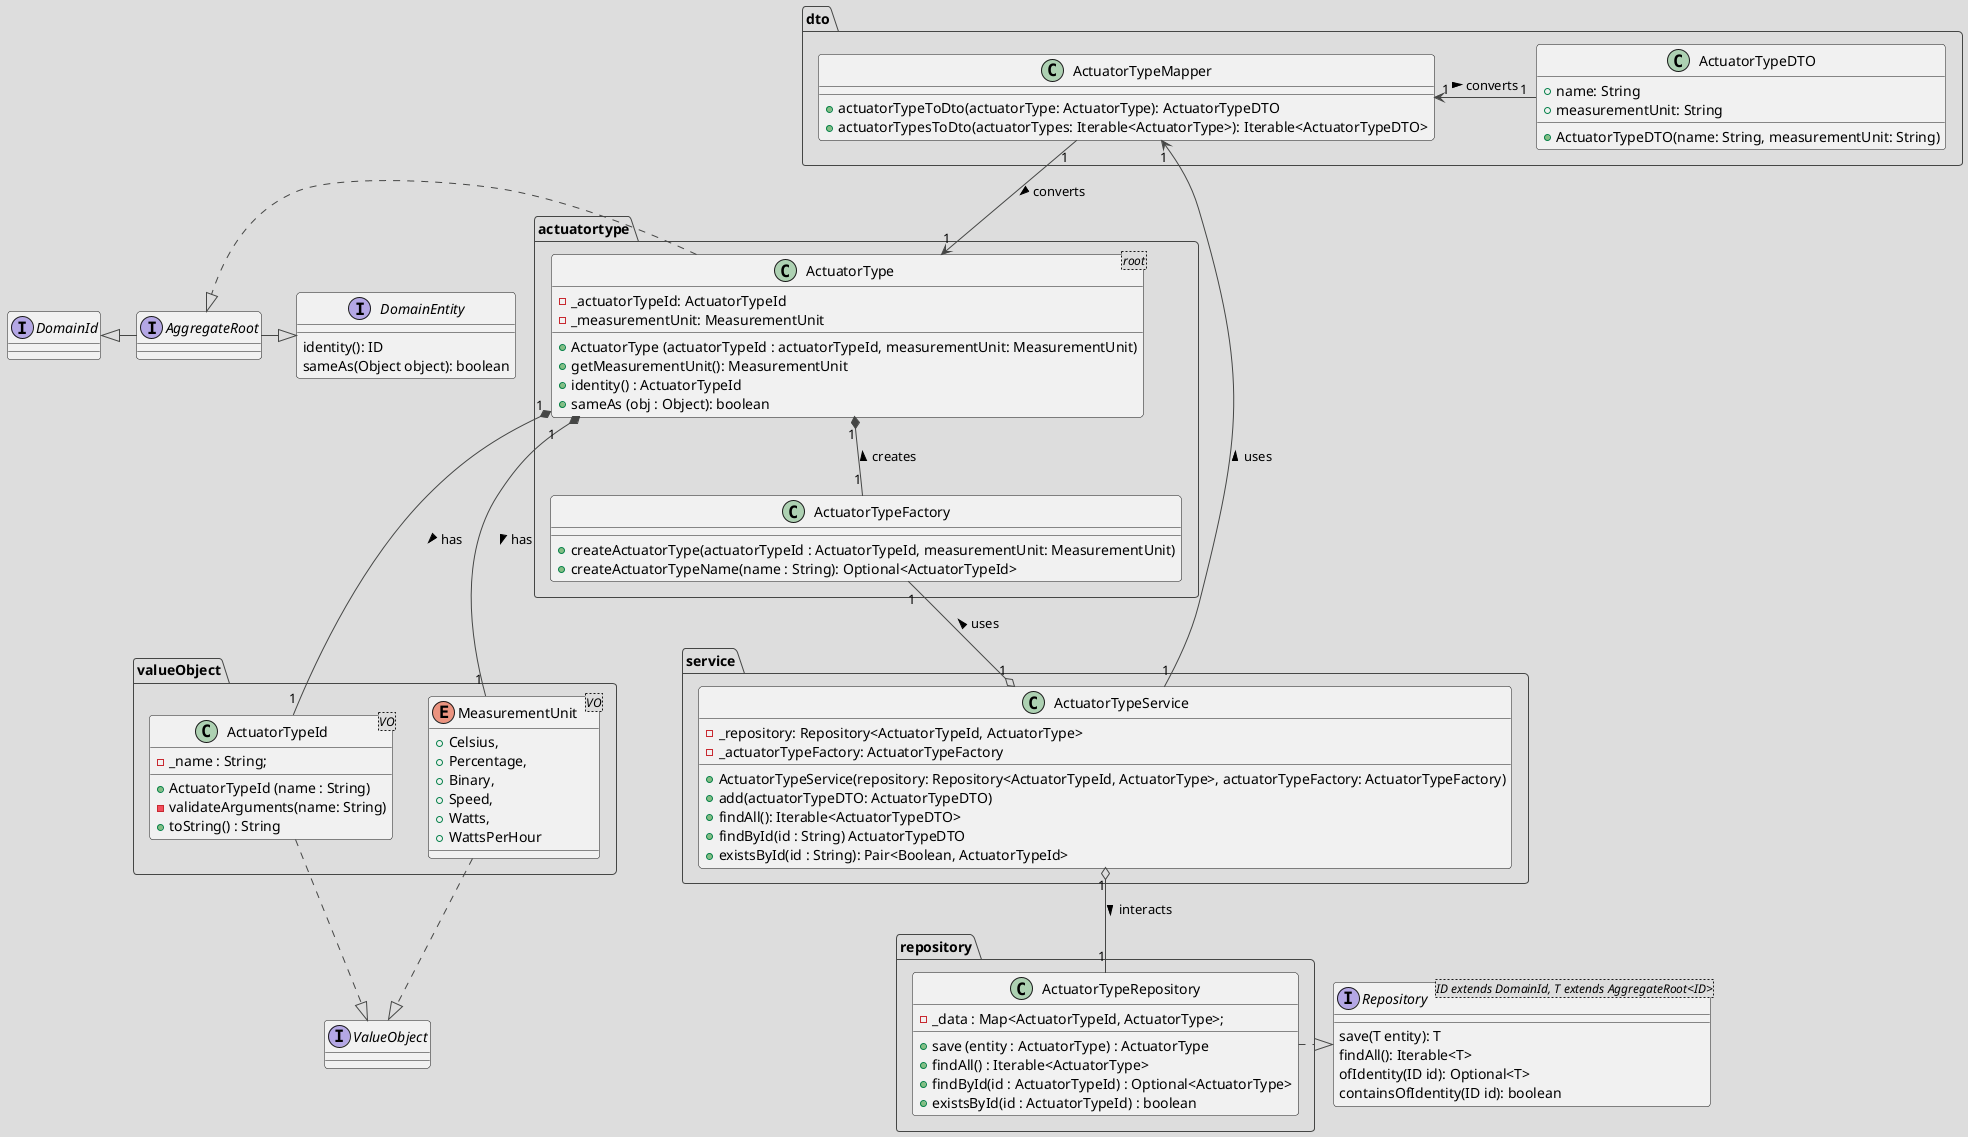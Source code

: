 @startuml
!theme toy

interface DomainId {}
interface DomainEntity {
    identity(): ID
    sameAs(Object object): boolean
}
interface AggregateRoot {}
AggregateRoot -down|> DomainEntity
AggregateRoot -up|> DomainId

package actuatortype {
    class ActuatorType <root> {
        - _actuatorTypeId: ActuatorTypeId
        - _measurementUnit: MeasurementUnit
        + ActuatorType (actuatorTypeId : actuatorTypeId, measurementUnit: MeasurementUnit)
        + getMeasurementUnit(): MeasurementUnit
        + identity() : ActuatorTypeId
        + sameAs (obj : Object): boolean
    }

    class ActuatorTypeFactory {
        + createActuatorType(actuatorTypeId : ActuatorTypeId, measurementUnit: MeasurementUnit)
        + createActuatorTypeName(name : String): Optional<ActuatorTypeId>
    }
}

ActuatorType -right..|> AggregateRoot

package valueObject{

    class ActuatorTypeId<VO>{
        - _name : String;
        + ActuatorTypeId (name : String)
        - validateArguments(name: String)
        + toString() : String
    }

    enum MeasurementUnit<VO>{
        + Celsius,
        + Percentage,
        + Binary,
        + Speed,
        + Watts,
        + WattsPerHour
    }
}

interface ValueObject {}

ActuatorTypeId -down.|> ValueObject
MeasurementUnit -down.|> ValueObject

package repository {
    class ActuatorTypeRepository {
        - _data : Map<ActuatorTypeId, ActuatorType>;
        + save (entity : ActuatorType) : ActuatorType
        + findAll() : Iterable<ActuatorType>
        + findById(id : ActuatorTypeId) : Optional<ActuatorType>
        + existsById(id : ActuatorTypeId) : boolean
    }
}

interface Repository<ID extends DomainId, T extends AggregateRoot<ID>> {
    save(T entity): T
    findAll(): Iterable<T>
    ofIdentity(ID id): Optional<T>
    containsOfIdentity(ID id): boolean
}

ActuatorTypeRepository -right..|> Repository

package service {
    class ActuatorTypeService {
        - _repository: Repository<ActuatorTypeId, ActuatorType>
        - _actuatorTypeFactory: ActuatorTypeFactory
        + ActuatorTypeService(repository: Repository<ActuatorTypeId, ActuatorType>, actuatorTypeFactory: ActuatorTypeFactory)
        + add(actuatorTypeDTO: ActuatorTypeDTO)
        + findAll(): Iterable<ActuatorTypeDTO>
        + findById(id : String) ActuatorTypeDTO
        + existsById(id : String): Pair<Boolean, ActuatorTypeId>
    }
}

package dto {
    class ActuatorTypeDTO {
        + name: String
        + measurementUnit: String
        + ActuatorTypeDTO(name: String, measurementUnit: String)
    }

    class ActuatorTypeMapper {
        + actuatorTypeToDto(actuatorType: ActuatorType): ActuatorTypeDTO
        + actuatorTypesToDto(actuatorTypes: Iterable<ActuatorType>): Iterable<ActuatorTypeDTO>
    }
}

ActuatorTypeFactory "1" --o "1" ActuatorTypeService: uses <
ActuatorTypeFactory "1" -up-* "1" ActuatorType: creates >
ActuatorType "1" *-down-- "1" ActuatorTypeId: has >
ActuatorType "1" *-down-- "1" MeasurementUnit: has >
ActuatorTypeService "1" o-down- "1" ActuatorTypeRepository: interacts >
ActuatorTypeDTO "1" -left-> "1" ActuatorTypeMapper: converts <
ActuatorTypeMapper "1" -down-> "1" ActuatorType: converts >
ActuatorTypeService "1" -> "1" ActuatorTypeMapper: uses >

@enduml